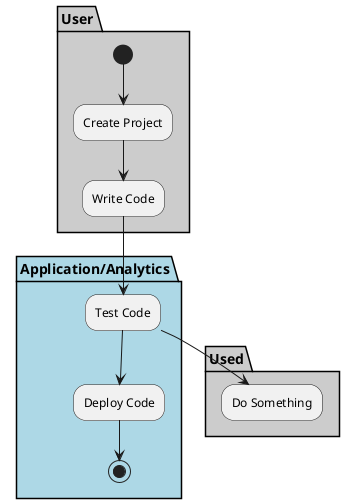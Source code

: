 @startuml

partition "Application/Analytics" {

}

partition User  #cccccc {
  (*) --> "Create Project"
  --> "Write Code"
}

partition "Application/Analytics" #lightblue {
  "Write Code" --> "Test Code"
  "Test Code" --> "Deploy Code"
  "Deploy Code" --> (*)
}

partition Used #cccccc {
  "Test Code" --> "Do Something"
}

@enduml
